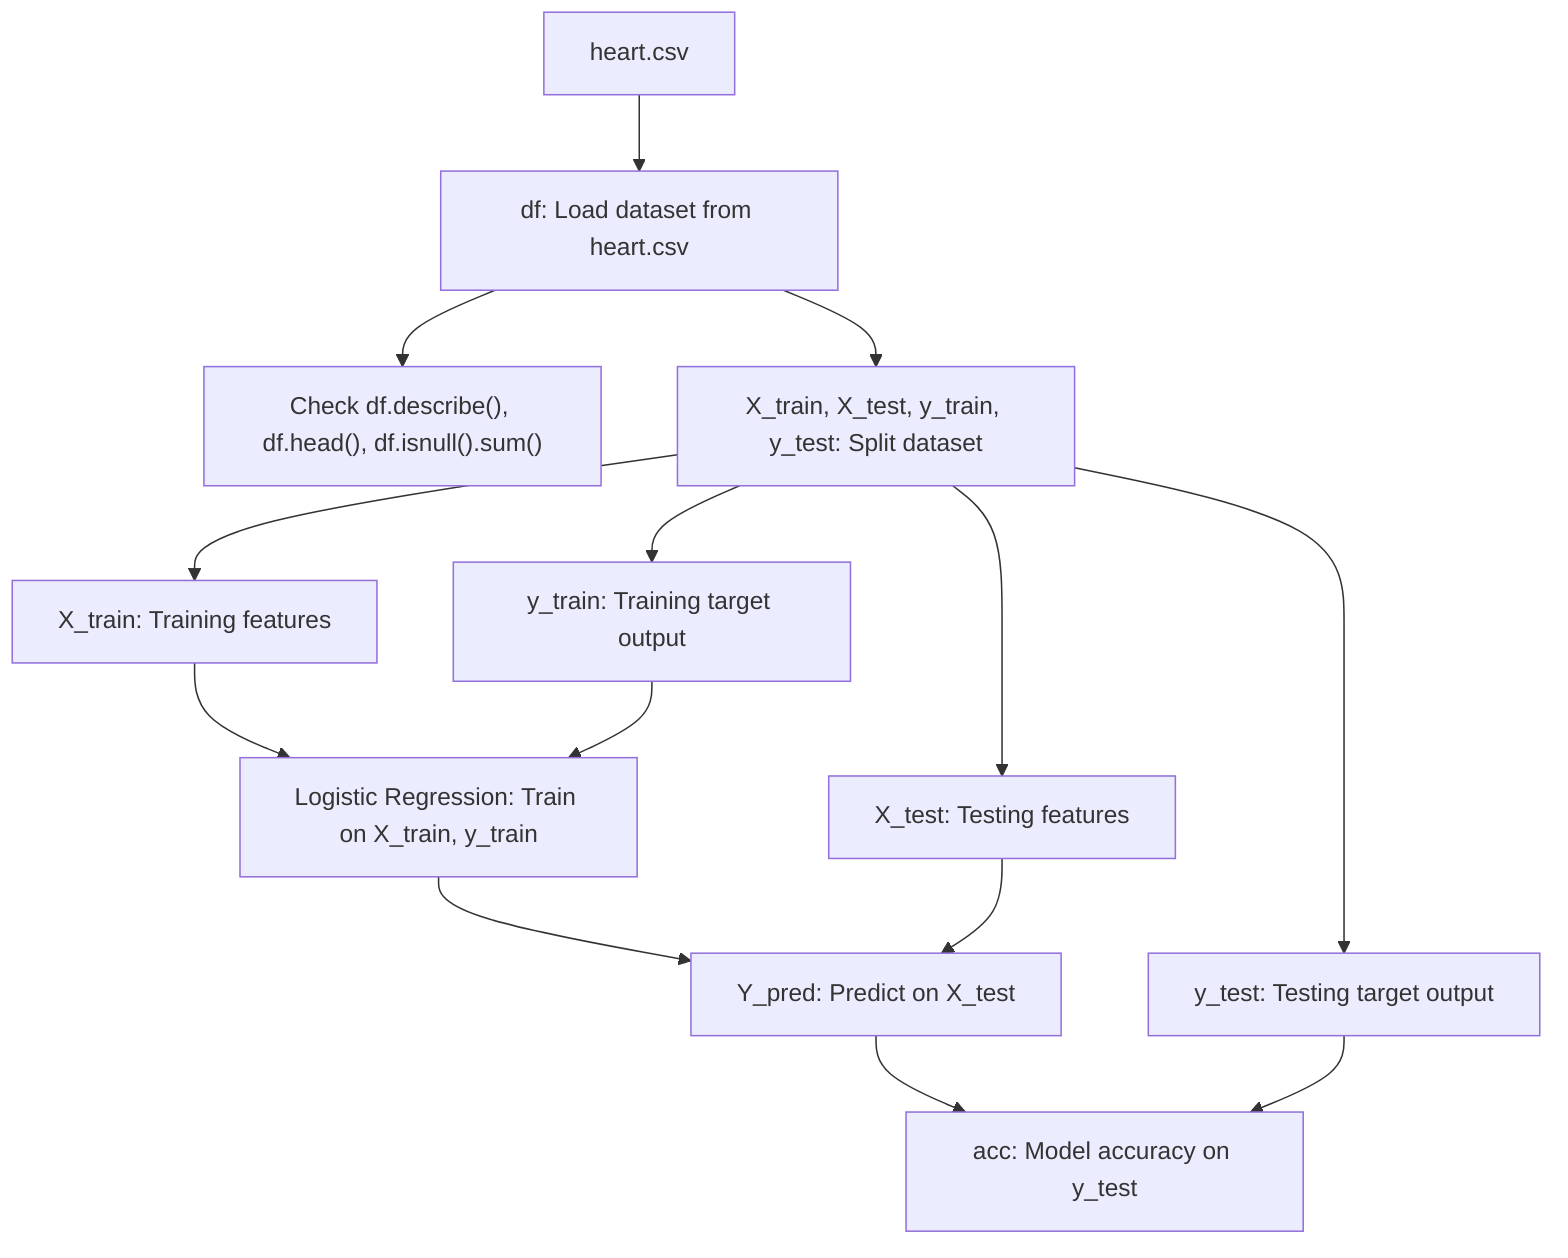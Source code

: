 flowchart TD
%% Data Sources
A1["heart.csv"]

%% Data Loading
B1["df: Load dataset from heart.csv"]
A1 --> B1

%% Data Preparation
B1 --> B2["Check df.describe(), df.head(), df.isnull().sum()"]
B1 --> C1["X_train, X_test, y_train, y_test: Split dataset"]

%% Data Splits
C1 --> D1["X_train: Training features"]
C1 --> D2["X_test: Testing features"]
C1 --> D3["y_train: Training target output"]
C1 --> D4["y_test: Testing target output"]

%% Model Training
D1 --> E1["Logistic Regression: Train on X_train, y_train"]
D3 --> E1

%% Prediction
E1 --> F1["Y_pred: Predict on X_test"]
D2 --> F1

%% Evaluation
F1 --> G1["acc: Model accuracy on y_test"]
D4 --> G1